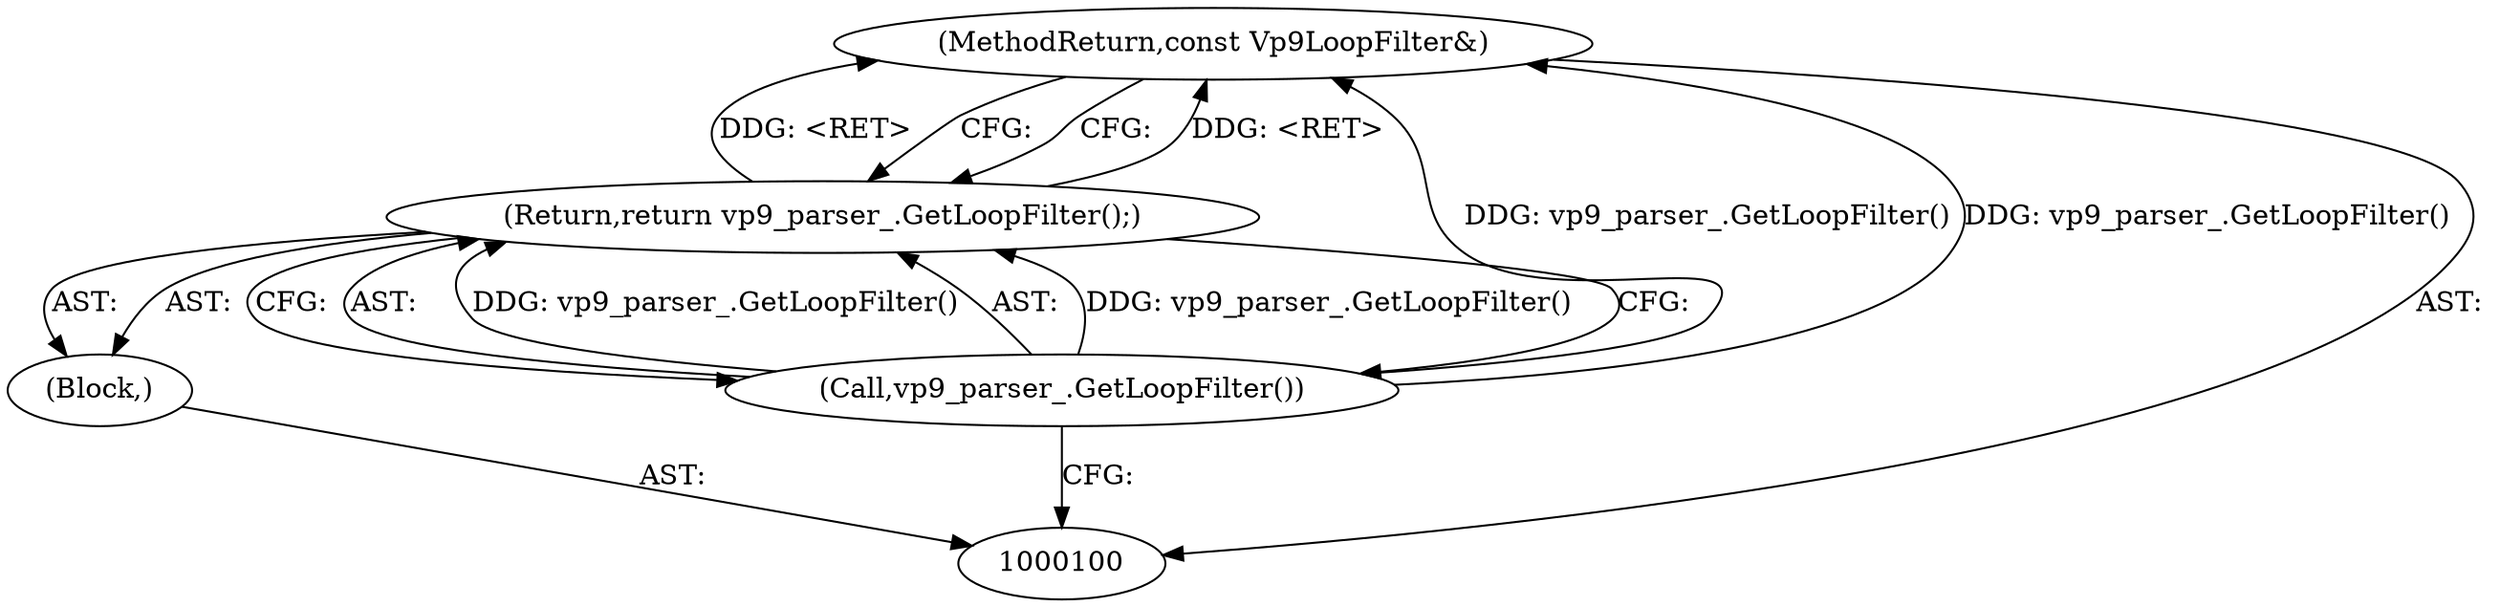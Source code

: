 digraph "1_Chrome_27c68f543e5eba779902447445dfb05ec3f5bf75_29" {
"1000104" [label="(MethodReturn,const Vp9LoopFilter&)"];
"1000101" [label="(Block,)"];
"1000103" [label="(Call,vp9_parser_.GetLoopFilter())"];
"1000102" [label="(Return,return vp9_parser_.GetLoopFilter();)"];
"1000104" -> "1000100"  [label="AST: "];
"1000104" -> "1000102"  [label="CFG: "];
"1000103" -> "1000104"  [label="DDG: vp9_parser_.GetLoopFilter()"];
"1000102" -> "1000104"  [label="DDG: <RET>"];
"1000101" -> "1000100"  [label="AST: "];
"1000102" -> "1000101"  [label="AST: "];
"1000103" -> "1000102"  [label="AST: "];
"1000103" -> "1000100"  [label="CFG: "];
"1000102" -> "1000103"  [label="CFG: "];
"1000103" -> "1000104"  [label="DDG: vp9_parser_.GetLoopFilter()"];
"1000103" -> "1000102"  [label="DDG: vp9_parser_.GetLoopFilter()"];
"1000102" -> "1000101"  [label="AST: "];
"1000102" -> "1000103"  [label="CFG: "];
"1000103" -> "1000102"  [label="AST: "];
"1000104" -> "1000102"  [label="CFG: "];
"1000102" -> "1000104"  [label="DDG: <RET>"];
"1000103" -> "1000102"  [label="DDG: vp9_parser_.GetLoopFilter()"];
}
